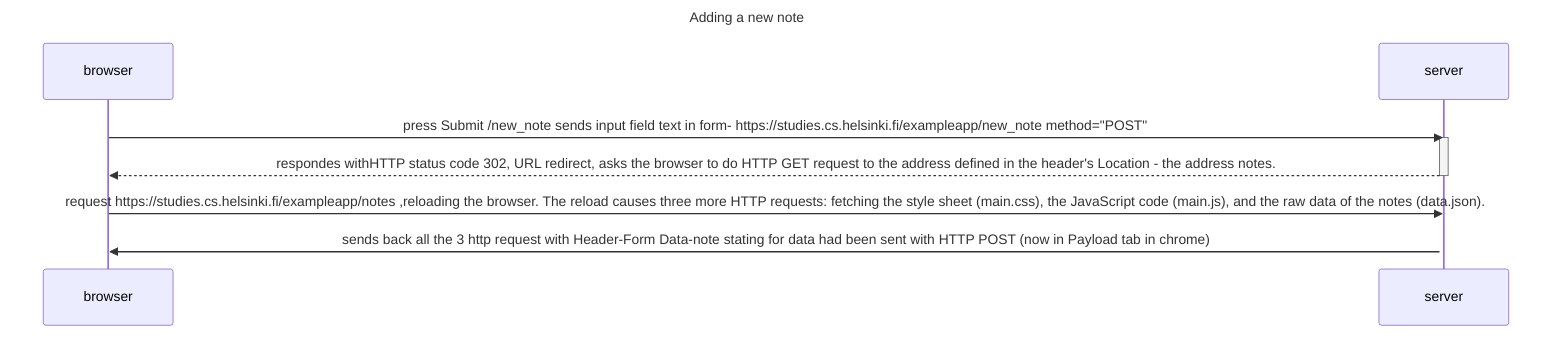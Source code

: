 sequenceDiagram
    title Adding a new note
    participant browser
    participant server

    browser->>server: press Submit /new_note sends input field text in form- https://studies.cs.helsinki.fi/exampleapp/new_note method="POST" 
    activate server
    server-->>browser: respondes withHTTP status code 302, URL redirect, asks the browser to do HTTP GET request to the address defined in the header's Location - the address notes.
    deactivate server
    browser->>server: request https://studies.cs.helsinki.fi/exampleapp/notes ,reloading the browser. The reload causes three more HTTP requests: fetching the style sheet (main.css), the JavaScript code (main.js), and the raw data of the notes (data.json).
    activate server
    server->>browser: sends back all the 3 http request with Header-Form Data-note stating for data had been sent with HTTP POST (now in Payload tab in chrome)